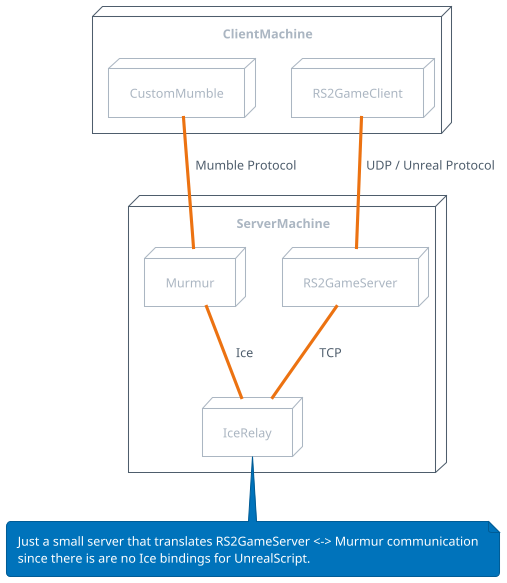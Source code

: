 @startuml VOIPDeployment

!theme aws-orange

node ServerMachine {
    node RS2GameServer {
    }

    node IceRelay {
    }

    node Murmur {
    }
}

node ClientMachine {
    node CustomMumble {
    }

    node RS2GameClient {
    }
}

Murmur -- IceRelay : ""Ice""
RS2GameServer -- IceRelay : ""TCP""

RS2GameClient -- RS2GameServer : ""UDP / Unreal Protocol""
CustomMumble -- Murmur : ""Mumble Protocol""

note bottom of IceRelay
    Just a small server that translates RS2GameServer <-> Murmur communication
    since there is are no Ice bindings for UnrealScript.
endnote

@enduml
